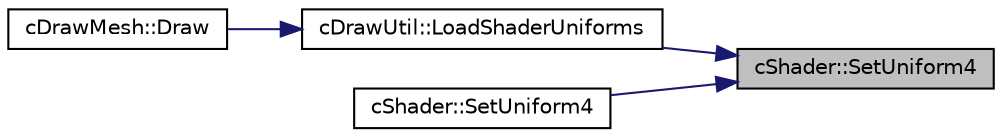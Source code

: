 digraph "cShader::SetUniform4"
{
 // LATEX_PDF_SIZE
  edge [fontname="Helvetica",fontsize="10",labelfontname="Helvetica",labelfontsize="10"];
  node [fontname="Helvetica",fontsize="10",shape=record];
  rankdir="RL";
  Node1 [label="cShader::SetUniform4",height=0.2,width=0.4,color="black", fillcolor="grey75", style="filled", fontcolor="black",tooltip=" "];
  Node1 -> Node2 [dir="back",color="midnightblue",fontsize="10",style="solid",fontname="Helvetica"];
  Node2 [label="cDrawUtil::LoadShaderUniforms",height=0.2,width=0.4,color="black", fillcolor="white", style="filled",URL="$classc_draw_util.html#ad5d4426912f1e4d6fc39ff0d7ebb5aae",tooltip=" "];
  Node2 -> Node3 [dir="back",color="midnightblue",fontsize="10",style="solid",fontname="Helvetica"];
  Node3 [label="cDrawMesh::Draw",height=0.2,width=0.4,color="black", fillcolor="white", style="filled",URL="$classc_draw_mesh.html#aa477a8439da966ffd3ae171b8bad5a4a",tooltip=" "];
  Node1 -> Node4 [dir="back",color="midnightblue",fontsize="10",style="solid",fontname="Helvetica"];
  Node4 [label="cShader::SetUniform4",height=0.2,width=0.4,color="black", fillcolor="white", style="filled",URL="$classc_shader.html#a133ecff96140443de78aa8572c9b9639",tooltip=" "];
}
